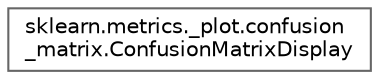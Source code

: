 digraph "Graphical Class Hierarchy"
{
 // LATEX_PDF_SIZE
  bgcolor="transparent";
  edge [fontname=Helvetica,fontsize=10,labelfontname=Helvetica,labelfontsize=10];
  node [fontname=Helvetica,fontsize=10,shape=box,height=0.2,width=0.4];
  rankdir="LR";
  Node0 [id="Node000000",label="sklearn.metrics._plot.confusion\l_matrix.ConfusionMatrixDisplay",height=0.2,width=0.4,color="grey40", fillcolor="white", style="filled",URL="$da/d4c/classsklearn_1_1metrics_1_1__plot_1_1confusion__matrix_1_1ConfusionMatrixDisplay.html",tooltip=" "];
}
